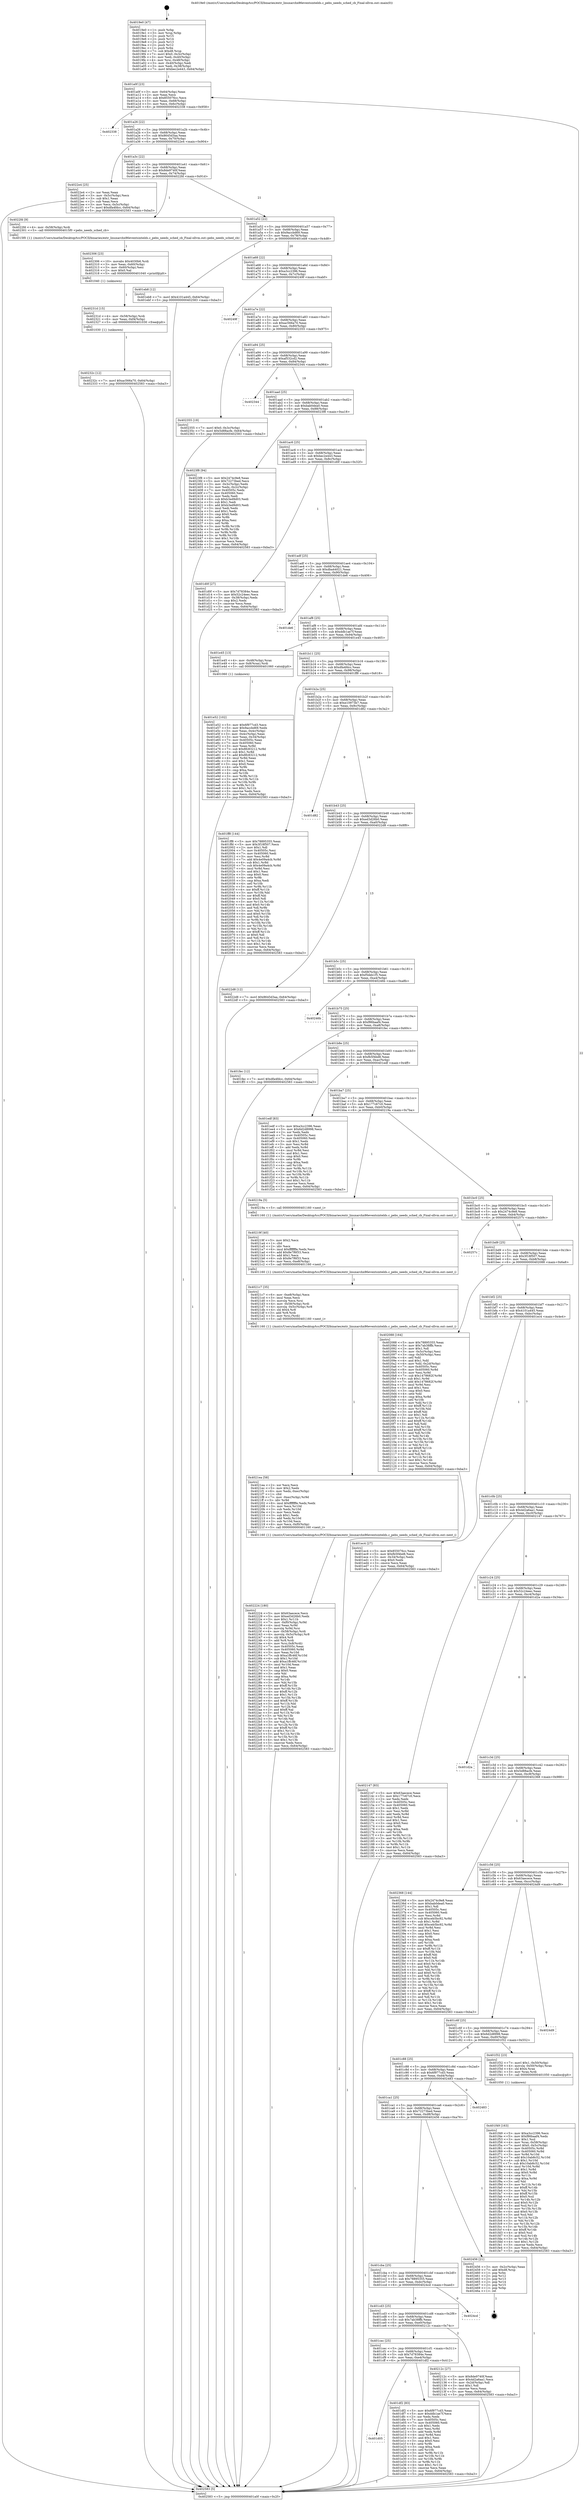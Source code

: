 digraph "0x4019e0" {
  label = "0x4019e0 (/mnt/c/Users/mathe/Desktop/tcc/POCII/binaries/extr_linuxarchx86eventsintelds.c_pebs_needs_sched_cb_Final-ollvm.out::main(0))"
  labelloc = "t"
  node[shape=record]

  Entry [label="",width=0.3,height=0.3,shape=circle,fillcolor=black,style=filled]
  "0x401a0f" [label="{
     0x401a0f [23]\l
     | [instrs]\l
     &nbsp;&nbsp;0x401a0f \<+3\>: mov -0x64(%rbp),%eax\l
     &nbsp;&nbsp;0x401a12 \<+2\>: mov %eax,%ecx\l
     &nbsp;&nbsp;0x401a14 \<+6\>: sub $0x855076cc,%ecx\l
     &nbsp;&nbsp;0x401a1a \<+3\>: mov %eax,-0x68(%rbp)\l
     &nbsp;&nbsp;0x401a1d \<+3\>: mov %ecx,-0x6c(%rbp)\l
     &nbsp;&nbsp;0x401a20 \<+6\>: je 0000000000402338 \<main+0x958\>\l
  }"]
  "0x402338" [label="{
     0x402338\l
  }", style=dashed]
  "0x401a26" [label="{
     0x401a26 [22]\l
     | [instrs]\l
     &nbsp;&nbsp;0x401a26 \<+5\>: jmp 0000000000401a2b \<main+0x4b\>\l
     &nbsp;&nbsp;0x401a2b \<+3\>: mov -0x68(%rbp),%eax\l
     &nbsp;&nbsp;0x401a2e \<+5\>: sub $0x8645d3aa,%eax\l
     &nbsp;&nbsp;0x401a33 \<+3\>: mov %eax,-0x70(%rbp)\l
     &nbsp;&nbsp;0x401a36 \<+6\>: je 00000000004022e4 \<main+0x904\>\l
  }"]
  Exit [label="",width=0.3,height=0.3,shape=circle,fillcolor=black,style=filled,peripheries=2]
  "0x4022e4" [label="{
     0x4022e4 [25]\l
     | [instrs]\l
     &nbsp;&nbsp;0x4022e4 \<+2\>: xor %eax,%eax\l
     &nbsp;&nbsp;0x4022e6 \<+3\>: mov -0x5c(%rbp),%ecx\l
     &nbsp;&nbsp;0x4022e9 \<+3\>: sub $0x1,%eax\l
     &nbsp;&nbsp;0x4022ec \<+2\>: sub %eax,%ecx\l
     &nbsp;&nbsp;0x4022ee \<+3\>: mov %ecx,-0x5c(%rbp)\l
     &nbsp;&nbsp;0x4022f1 \<+7\>: movl $0xdfa4fdcc,-0x64(%rbp)\l
     &nbsp;&nbsp;0x4022f8 \<+5\>: jmp 0000000000402583 \<main+0xba3\>\l
  }"]
  "0x401a3c" [label="{
     0x401a3c [22]\l
     | [instrs]\l
     &nbsp;&nbsp;0x401a3c \<+5\>: jmp 0000000000401a41 \<main+0x61\>\l
     &nbsp;&nbsp;0x401a41 \<+3\>: mov -0x68(%rbp),%eax\l
     &nbsp;&nbsp;0x401a44 \<+5\>: sub $0x8de9740f,%eax\l
     &nbsp;&nbsp;0x401a49 \<+3\>: mov %eax,-0x74(%rbp)\l
     &nbsp;&nbsp;0x401a4c \<+6\>: je 00000000004022fd \<main+0x91d\>\l
  }"]
  "0x40232c" [label="{
     0x40232c [12]\l
     | [instrs]\l
     &nbsp;&nbsp;0x40232c \<+7\>: movl $0xac566a70,-0x64(%rbp)\l
     &nbsp;&nbsp;0x402333 \<+5\>: jmp 0000000000402583 \<main+0xba3\>\l
  }"]
  "0x4022fd" [label="{
     0x4022fd [9]\l
     | [instrs]\l
     &nbsp;&nbsp;0x4022fd \<+4\>: mov -0x58(%rbp),%rdi\l
     &nbsp;&nbsp;0x402301 \<+5\>: call 00000000004015f0 \<pebs_needs_sched_cb\>\l
     | [calls]\l
     &nbsp;&nbsp;0x4015f0 \{1\} (/mnt/c/Users/mathe/Desktop/tcc/POCII/binaries/extr_linuxarchx86eventsintelds.c_pebs_needs_sched_cb_Final-ollvm.out::pebs_needs_sched_cb)\l
  }"]
  "0x401a52" [label="{
     0x401a52 [22]\l
     | [instrs]\l
     &nbsp;&nbsp;0x401a52 \<+5\>: jmp 0000000000401a57 \<main+0x77\>\l
     &nbsp;&nbsp;0x401a57 \<+3\>: mov -0x68(%rbp),%eax\l
     &nbsp;&nbsp;0x401a5a \<+5\>: sub $0x9accbd69,%eax\l
     &nbsp;&nbsp;0x401a5f \<+3\>: mov %eax,-0x78(%rbp)\l
     &nbsp;&nbsp;0x401a62 \<+6\>: je 0000000000401eb8 \<main+0x4d8\>\l
  }"]
  "0x40231d" [label="{
     0x40231d [15]\l
     | [instrs]\l
     &nbsp;&nbsp;0x40231d \<+4\>: mov -0x58(%rbp),%rdi\l
     &nbsp;&nbsp;0x402321 \<+6\>: mov %eax,-0xf4(%rbp)\l
     &nbsp;&nbsp;0x402327 \<+5\>: call 0000000000401030 \<free@plt\>\l
     | [calls]\l
     &nbsp;&nbsp;0x401030 \{1\} (unknown)\l
  }"]
  "0x401eb8" [label="{
     0x401eb8 [12]\l
     | [instrs]\l
     &nbsp;&nbsp;0x401eb8 \<+7\>: movl $0x4101a445,-0x64(%rbp)\l
     &nbsp;&nbsp;0x401ebf \<+5\>: jmp 0000000000402583 \<main+0xba3\>\l
  }"]
  "0x401a68" [label="{
     0x401a68 [22]\l
     | [instrs]\l
     &nbsp;&nbsp;0x401a68 \<+5\>: jmp 0000000000401a6d \<main+0x8d\>\l
     &nbsp;&nbsp;0x401a6d \<+3\>: mov -0x68(%rbp),%eax\l
     &nbsp;&nbsp;0x401a70 \<+5\>: sub $0xa3cc2396,%eax\l
     &nbsp;&nbsp;0x401a75 \<+3\>: mov %eax,-0x7c(%rbp)\l
     &nbsp;&nbsp;0x401a78 \<+6\>: je 000000000040249f \<main+0xabf\>\l
  }"]
  "0x402306" [label="{
     0x402306 [23]\l
     | [instrs]\l
     &nbsp;&nbsp;0x402306 \<+10\>: movabs $0x4030b6,%rdi\l
     &nbsp;&nbsp;0x402310 \<+3\>: mov %eax,-0x60(%rbp)\l
     &nbsp;&nbsp;0x402313 \<+3\>: mov -0x60(%rbp),%esi\l
     &nbsp;&nbsp;0x402316 \<+2\>: mov $0x0,%al\l
     &nbsp;&nbsp;0x402318 \<+5\>: call 0000000000401040 \<printf@plt\>\l
     | [calls]\l
     &nbsp;&nbsp;0x401040 \{1\} (unknown)\l
  }"]
  "0x40249f" [label="{
     0x40249f\l
  }", style=dashed]
  "0x401a7e" [label="{
     0x401a7e [22]\l
     | [instrs]\l
     &nbsp;&nbsp;0x401a7e \<+5\>: jmp 0000000000401a83 \<main+0xa3\>\l
     &nbsp;&nbsp;0x401a83 \<+3\>: mov -0x68(%rbp),%eax\l
     &nbsp;&nbsp;0x401a86 \<+5\>: sub $0xac566a70,%eax\l
     &nbsp;&nbsp;0x401a8b \<+3\>: mov %eax,-0x80(%rbp)\l
     &nbsp;&nbsp;0x401a8e \<+6\>: je 0000000000402355 \<main+0x975\>\l
  }"]
  "0x402224" [label="{
     0x402224 [180]\l
     | [instrs]\l
     &nbsp;&nbsp;0x402224 \<+5\>: mov $0x63aecece,%ecx\l
     &nbsp;&nbsp;0x402229 \<+5\>: mov $0xed3d26b0,%edx\l
     &nbsp;&nbsp;0x40222e \<+3\>: mov $0x1,%r11b\l
     &nbsp;&nbsp;0x402231 \<+7\>: mov -0xf0(%rbp),%r9d\l
     &nbsp;&nbsp;0x402238 \<+4\>: imul %eax,%r9d\l
     &nbsp;&nbsp;0x40223c \<+3\>: movslq %r9d,%rsi\l
     &nbsp;&nbsp;0x40223f \<+4\>: mov -0x58(%rbp),%rdi\l
     &nbsp;&nbsp;0x402243 \<+4\>: movslq -0x5c(%rbp),%r8\l
     &nbsp;&nbsp;0x402247 \<+4\>: shl $0x4,%r8\l
     &nbsp;&nbsp;0x40224b \<+3\>: add %r8,%rdi\l
     &nbsp;&nbsp;0x40224e \<+4\>: mov %rsi,0x8(%rdi)\l
     &nbsp;&nbsp;0x402252 \<+7\>: mov 0x40505c,%eax\l
     &nbsp;&nbsp;0x402259 \<+8\>: mov 0x405060,%r9d\l
     &nbsp;&nbsp;0x402261 \<+3\>: mov %eax,%r10d\l
     &nbsp;&nbsp;0x402264 \<+7\>: sub $0xa1ffc46f,%r10d\l
     &nbsp;&nbsp;0x40226b \<+4\>: sub $0x1,%r10d\l
     &nbsp;&nbsp;0x40226f \<+7\>: add $0xa1ffc46f,%r10d\l
     &nbsp;&nbsp;0x402276 \<+4\>: imul %r10d,%eax\l
     &nbsp;&nbsp;0x40227a \<+3\>: and $0x1,%eax\l
     &nbsp;&nbsp;0x40227d \<+3\>: cmp $0x0,%eax\l
     &nbsp;&nbsp;0x402280 \<+3\>: sete %bl\l
     &nbsp;&nbsp;0x402283 \<+4\>: cmp $0xa,%r9d\l
     &nbsp;&nbsp;0x402287 \<+4\>: setl %r14b\l
     &nbsp;&nbsp;0x40228b \<+3\>: mov %bl,%r15b\l
     &nbsp;&nbsp;0x40228e \<+4\>: xor $0xff,%r15b\l
     &nbsp;&nbsp;0x402292 \<+3\>: mov %r14b,%r12b\l
     &nbsp;&nbsp;0x402295 \<+4\>: xor $0xff,%r12b\l
     &nbsp;&nbsp;0x402299 \<+4\>: xor $0x1,%r11b\l
     &nbsp;&nbsp;0x40229d \<+3\>: mov %r15b,%r13b\l
     &nbsp;&nbsp;0x4022a0 \<+4\>: and $0xff,%r13b\l
     &nbsp;&nbsp;0x4022a4 \<+3\>: and %r11b,%bl\l
     &nbsp;&nbsp;0x4022a7 \<+3\>: mov %r12b,%al\l
     &nbsp;&nbsp;0x4022aa \<+2\>: and $0xff,%al\l
     &nbsp;&nbsp;0x4022ac \<+3\>: and %r11b,%r14b\l
     &nbsp;&nbsp;0x4022af \<+3\>: or %bl,%r13b\l
     &nbsp;&nbsp;0x4022b2 \<+3\>: or %r14b,%al\l
     &nbsp;&nbsp;0x4022b5 \<+3\>: xor %al,%r13b\l
     &nbsp;&nbsp;0x4022b8 \<+3\>: or %r12b,%r15b\l
     &nbsp;&nbsp;0x4022bb \<+4\>: xor $0xff,%r15b\l
     &nbsp;&nbsp;0x4022bf \<+4\>: or $0x1,%r11b\l
     &nbsp;&nbsp;0x4022c3 \<+3\>: and %r11b,%r15b\l
     &nbsp;&nbsp;0x4022c6 \<+3\>: or %r15b,%r13b\l
     &nbsp;&nbsp;0x4022c9 \<+4\>: test $0x1,%r13b\l
     &nbsp;&nbsp;0x4022cd \<+3\>: cmovne %edx,%ecx\l
     &nbsp;&nbsp;0x4022d0 \<+3\>: mov %ecx,-0x64(%rbp)\l
     &nbsp;&nbsp;0x4022d3 \<+5\>: jmp 0000000000402583 \<main+0xba3\>\l
  }"]
  "0x402355" [label="{
     0x402355 [19]\l
     | [instrs]\l
     &nbsp;&nbsp;0x402355 \<+7\>: movl $0x0,-0x3c(%rbp)\l
     &nbsp;&nbsp;0x40235c \<+7\>: movl $0x5d88acfe,-0x64(%rbp)\l
     &nbsp;&nbsp;0x402363 \<+5\>: jmp 0000000000402583 \<main+0xba3\>\l
  }"]
  "0x401a94" [label="{
     0x401a94 [25]\l
     | [instrs]\l
     &nbsp;&nbsp;0x401a94 \<+5\>: jmp 0000000000401a99 \<main+0xb9\>\l
     &nbsp;&nbsp;0x401a99 \<+3\>: mov -0x68(%rbp),%eax\l
     &nbsp;&nbsp;0x401a9c \<+5\>: sub $0xaf532cd2,%eax\l
     &nbsp;&nbsp;0x401aa1 \<+6\>: mov %eax,-0x84(%rbp)\l
     &nbsp;&nbsp;0x401aa7 \<+6\>: je 0000000000402344 \<main+0x964\>\l
  }"]
  "0x4021ea" [label="{
     0x4021ea [58]\l
     | [instrs]\l
     &nbsp;&nbsp;0x4021ea \<+2\>: xor %ecx,%ecx\l
     &nbsp;&nbsp;0x4021ec \<+5\>: mov $0x2,%edx\l
     &nbsp;&nbsp;0x4021f1 \<+6\>: mov %edx,-0xec(%rbp)\l
     &nbsp;&nbsp;0x4021f7 \<+1\>: cltd\l
     &nbsp;&nbsp;0x4021f8 \<+7\>: mov -0xec(%rbp),%r9d\l
     &nbsp;&nbsp;0x4021ff \<+3\>: idiv %r9d\l
     &nbsp;&nbsp;0x402202 \<+6\>: imul $0xfffffffe,%edx,%edx\l
     &nbsp;&nbsp;0x402208 \<+3\>: mov %ecx,%r10d\l
     &nbsp;&nbsp;0x40220b \<+3\>: sub %edx,%r10d\l
     &nbsp;&nbsp;0x40220e \<+2\>: mov %ecx,%edx\l
     &nbsp;&nbsp;0x402210 \<+3\>: sub $0x1,%edx\l
     &nbsp;&nbsp;0x402213 \<+3\>: add %edx,%r10d\l
     &nbsp;&nbsp;0x402216 \<+3\>: sub %r10d,%ecx\l
     &nbsp;&nbsp;0x402219 \<+6\>: mov %ecx,-0xf0(%rbp)\l
     &nbsp;&nbsp;0x40221f \<+5\>: call 0000000000401160 \<next_i\>\l
     | [calls]\l
     &nbsp;&nbsp;0x401160 \{1\} (/mnt/c/Users/mathe/Desktop/tcc/POCII/binaries/extr_linuxarchx86eventsintelds.c_pebs_needs_sched_cb_Final-ollvm.out::next_i)\l
  }"]
  "0x402344" [label="{
     0x402344\l
  }", style=dashed]
  "0x401aad" [label="{
     0x401aad [25]\l
     | [instrs]\l
     &nbsp;&nbsp;0x401aad \<+5\>: jmp 0000000000401ab2 \<main+0xd2\>\l
     &nbsp;&nbsp;0x401ab2 \<+3\>: mov -0x68(%rbp),%eax\l
     &nbsp;&nbsp;0x401ab5 \<+5\>: sub $0xbab0dea0,%eax\l
     &nbsp;&nbsp;0x401aba \<+6\>: mov %eax,-0x88(%rbp)\l
     &nbsp;&nbsp;0x401ac0 \<+6\>: je 00000000004023f8 \<main+0xa18\>\l
  }"]
  "0x4021c7" [label="{
     0x4021c7 [35]\l
     | [instrs]\l
     &nbsp;&nbsp;0x4021c7 \<+6\>: mov -0xe8(%rbp),%ecx\l
     &nbsp;&nbsp;0x4021cd \<+3\>: imul %eax,%ecx\l
     &nbsp;&nbsp;0x4021d0 \<+3\>: movslq %ecx,%rsi\l
     &nbsp;&nbsp;0x4021d3 \<+4\>: mov -0x58(%rbp),%rdi\l
     &nbsp;&nbsp;0x4021d7 \<+4\>: movslq -0x5c(%rbp),%r8\l
     &nbsp;&nbsp;0x4021db \<+4\>: shl $0x4,%r8\l
     &nbsp;&nbsp;0x4021df \<+3\>: add %r8,%rdi\l
     &nbsp;&nbsp;0x4021e2 \<+3\>: mov %rsi,(%rdi)\l
     &nbsp;&nbsp;0x4021e5 \<+5\>: call 0000000000401160 \<next_i\>\l
     | [calls]\l
     &nbsp;&nbsp;0x401160 \{1\} (/mnt/c/Users/mathe/Desktop/tcc/POCII/binaries/extr_linuxarchx86eventsintelds.c_pebs_needs_sched_cb_Final-ollvm.out::next_i)\l
  }"]
  "0x4023f8" [label="{
     0x4023f8 [94]\l
     | [instrs]\l
     &nbsp;&nbsp;0x4023f8 \<+5\>: mov $0x2474c9e8,%eax\l
     &nbsp;&nbsp;0x4023fd \<+5\>: mov $0x72273bed,%ecx\l
     &nbsp;&nbsp;0x402402 \<+3\>: mov -0x3c(%rbp),%edx\l
     &nbsp;&nbsp;0x402405 \<+3\>: mov %edx,-0x2c(%rbp)\l
     &nbsp;&nbsp;0x402408 \<+7\>: mov 0x40505c,%edx\l
     &nbsp;&nbsp;0x40240f \<+7\>: mov 0x405060,%esi\l
     &nbsp;&nbsp;0x402416 \<+2\>: mov %edx,%edi\l
     &nbsp;&nbsp;0x402418 \<+6\>: sub $0xb3ed9d03,%edi\l
     &nbsp;&nbsp;0x40241e \<+3\>: sub $0x1,%edi\l
     &nbsp;&nbsp;0x402421 \<+6\>: add $0xb3ed9d03,%edi\l
     &nbsp;&nbsp;0x402427 \<+3\>: imul %edi,%edx\l
     &nbsp;&nbsp;0x40242a \<+3\>: and $0x1,%edx\l
     &nbsp;&nbsp;0x40242d \<+3\>: cmp $0x0,%edx\l
     &nbsp;&nbsp;0x402430 \<+4\>: sete %r8b\l
     &nbsp;&nbsp;0x402434 \<+3\>: cmp $0xa,%esi\l
     &nbsp;&nbsp;0x402437 \<+4\>: setl %r9b\l
     &nbsp;&nbsp;0x40243b \<+3\>: mov %r8b,%r10b\l
     &nbsp;&nbsp;0x40243e \<+3\>: and %r9b,%r10b\l
     &nbsp;&nbsp;0x402441 \<+3\>: xor %r9b,%r8b\l
     &nbsp;&nbsp;0x402444 \<+3\>: or %r8b,%r10b\l
     &nbsp;&nbsp;0x402447 \<+4\>: test $0x1,%r10b\l
     &nbsp;&nbsp;0x40244b \<+3\>: cmovne %ecx,%eax\l
     &nbsp;&nbsp;0x40244e \<+3\>: mov %eax,-0x64(%rbp)\l
     &nbsp;&nbsp;0x402451 \<+5\>: jmp 0000000000402583 \<main+0xba3\>\l
  }"]
  "0x401ac6" [label="{
     0x401ac6 [25]\l
     | [instrs]\l
     &nbsp;&nbsp;0x401ac6 \<+5\>: jmp 0000000000401acb \<main+0xeb\>\l
     &nbsp;&nbsp;0x401acb \<+3\>: mov -0x68(%rbp),%eax\l
     &nbsp;&nbsp;0x401ace \<+5\>: sub $0xbec2e443,%eax\l
     &nbsp;&nbsp;0x401ad3 \<+6\>: mov %eax,-0x8c(%rbp)\l
     &nbsp;&nbsp;0x401ad9 \<+6\>: je 0000000000401d0f \<main+0x32f\>\l
  }"]
  "0x40219f" [label="{
     0x40219f [40]\l
     | [instrs]\l
     &nbsp;&nbsp;0x40219f \<+5\>: mov $0x2,%ecx\l
     &nbsp;&nbsp;0x4021a4 \<+1\>: cltd\l
     &nbsp;&nbsp;0x4021a5 \<+2\>: idiv %ecx\l
     &nbsp;&nbsp;0x4021a7 \<+6\>: imul $0xfffffffe,%edx,%ecx\l
     &nbsp;&nbsp;0x4021ad \<+6\>: add $0x8e7f6f33,%ecx\l
     &nbsp;&nbsp;0x4021b3 \<+3\>: add $0x1,%ecx\l
     &nbsp;&nbsp;0x4021b6 \<+6\>: sub $0x8e7f6f33,%ecx\l
     &nbsp;&nbsp;0x4021bc \<+6\>: mov %ecx,-0xe8(%rbp)\l
     &nbsp;&nbsp;0x4021c2 \<+5\>: call 0000000000401160 \<next_i\>\l
     | [calls]\l
     &nbsp;&nbsp;0x401160 \{1\} (/mnt/c/Users/mathe/Desktop/tcc/POCII/binaries/extr_linuxarchx86eventsintelds.c_pebs_needs_sched_cb_Final-ollvm.out::next_i)\l
  }"]
  "0x401d0f" [label="{
     0x401d0f [27]\l
     | [instrs]\l
     &nbsp;&nbsp;0x401d0f \<+5\>: mov $0x7d78384e,%eax\l
     &nbsp;&nbsp;0x401d14 \<+5\>: mov $0x52c24eec,%ecx\l
     &nbsp;&nbsp;0x401d19 \<+3\>: mov -0x38(%rbp),%edx\l
     &nbsp;&nbsp;0x401d1c \<+3\>: cmp $0x2,%edx\l
     &nbsp;&nbsp;0x401d1f \<+3\>: cmovne %ecx,%eax\l
     &nbsp;&nbsp;0x401d22 \<+3\>: mov %eax,-0x64(%rbp)\l
     &nbsp;&nbsp;0x401d25 \<+5\>: jmp 0000000000402583 \<main+0xba3\>\l
  }"]
  "0x401adf" [label="{
     0x401adf [25]\l
     | [instrs]\l
     &nbsp;&nbsp;0x401adf \<+5\>: jmp 0000000000401ae4 \<main+0x104\>\l
     &nbsp;&nbsp;0x401ae4 \<+3\>: mov -0x68(%rbp),%eax\l
     &nbsp;&nbsp;0x401ae7 \<+5\>: sub $0xdba44021,%eax\l
     &nbsp;&nbsp;0x401aec \<+6\>: mov %eax,-0x90(%rbp)\l
     &nbsp;&nbsp;0x401af2 \<+6\>: je 0000000000401de6 \<main+0x406\>\l
  }"]
  "0x402583" [label="{
     0x402583 [5]\l
     | [instrs]\l
     &nbsp;&nbsp;0x402583 \<+5\>: jmp 0000000000401a0f \<main+0x2f\>\l
  }"]
  "0x4019e0" [label="{
     0x4019e0 [47]\l
     | [instrs]\l
     &nbsp;&nbsp;0x4019e0 \<+1\>: push %rbp\l
     &nbsp;&nbsp;0x4019e1 \<+3\>: mov %rsp,%rbp\l
     &nbsp;&nbsp;0x4019e4 \<+2\>: push %r15\l
     &nbsp;&nbsp;0x4019e6 \<+2\>: push %r14\l
     &nbsp;&nbsp;0x4019e8 \<+2\>: push %r13\l
     &nbsp;&nbsp;0x4019ea \<+2\>: push %r12\l
     &nbsp;&nbsp;0x4019ec \<+1\>: push %rbx\l
     &nbsp;&nbsp;0x4019ed \<+7\>: sub $0xd8,%rsp\l
     &nbsp;&nbsp;0x4019f4 \<+7\>: movl $0x0,-0x3c(%rbp)\l
     &nbsp;&nbsp;0x4019fb \<+3\>: mov %edi,-0x40(%rbp)\l
     &nbsp;&nbsp;0x4019fe \<+4\>: mov %rsi,-0x48(%rbp)\l
     &nbsp;&nbsp;0x401a02 \<+3\>: mov -0x40(%rbp),%edi\l
     &nbsp;&nbsp;0x401a05 \<+3\>: mov %edi,-0x38(%rbp)\l
     &nbsp;&nbsp;0x401a08 \<+7\>: movl $0xbec2e443,-0x64(%rbp)\l
  }"]
  "0x401f49" [label="{
     0x401f49 [163]\l
     | [instrs]\l
     &nbsp;&nbsp;0x401f49 \<+5\>: mov $0xa3cc2396,%ecx\l
     &nbsp;&nbsp;0x401f4e \<+5\>: mov $0xf86baaf4,%edx\l
     &nbsp;&nbsp;0x401f53 \<+3\>: mov $0x1,%sil\l
     &nbsp;&nbsp;0x401f56 \<+4\>: mov %rax,-0x58(%rbp)\l
     &nbsp;&nbsp;0x401f5a \<+7\>: movl $0x0,-0x5c(%rbp)\l
     &nbsp;&nbsp;0x401f61 \<+8\>: mov 0x40505c,%r8d\l
     &nbsp;&nbsp;0x401f69 \<+8\>: mov 0x405060,%r9d\l
     &nbsp;&nbsp;0x401f71 \<+3\>: mov %r8d,%r10d\l
     &nbsp;&nbsp;0x401f74 \<+7\>: add $0x10ab8c52,%r10d\l
     &nbsp;&nbsp;0x401f7b \<+4\>: sub $0x1,%r10d\l
     &nbsp;&nbsp;0x401f7f \<+7\>: sub $0x10ab8c52,%r10d\l
     &nbsp;&nbsp;0x401f86 \<+4\>: imul %r10d,%r8d\l
     &nbsp;&nbsp;0x401f8a \<+4\>: and $0x1,%r8d\l
     &nbsp;&nbsp;0x401f8e \<+4\>: cmp $0x0,%r8d\l
     &nbsp;&nbsp;0x401f92 \<+4\>: sete %r11b\l
     &nbsp;&nbsp;0x401f96 \<+4\>: cmp $0xa,%r9d\l
     &nbsp;&nbsp;0x401f9a \<+3\>: setl %bl\l
     &nbsp;&nbsp;0x401f9d \<+3\>: mov %r11b,%r14b\l
     &nbsp;&nbsp;0x401fa0 \<+4\>: xor $0xff,%r14b\l
     &nbsp;&nbsp;0x401fa4 \<+3\>: mov %bl,%r15b\l
     &nbsp;&nbsp;0x401fa7 \<+4\>: xor $0xff,%r15b\l
     &nbsp;&nbsp;0x401fab \<+4\>: xor $0x0,%sil\l
     &nbsp;&nbsp;0x401faf \<+3\>: mov %r14b,%r12b\l
     &nbsp;&nbsp;0x401fb2 \<+4\>: and $0x0,%r12b\l
     &nbsp;&nbsp;0x401fb6 \<+3\>: and %sil,%r11b\l
     &nbsp;&nbsp;0x401fb9 \<+3\>: mov %r15b,%r13b\l
     &nbsp;&nbsp;0x401fbc \<+4\>: and $0x0,%r13b\l
     &nbsp;&nbsp;0x401fc0 \<+3\>: and %sil,%bl\l
     &nbsp;&nbsp;0x401fc3 \<+3\>: or %r11b,%r12b\l
     &nbsp;&nbsp;0x401fc6 \<+3\>: or %bl,%r13b\l
     &nbsp;&nbsp;0x401fc9 \<+3\>: xor %r13b,%r12b\l
     &nbsp;&nbsp;0x401fcc \<+3\>: or %r15b,%r14b\l
     &nbsp;&nbsp;0x401fcf \<+4\>: xor $0xff,%r14b\l
     &nbsp;&nbsp;0x401fd3 \<+4\>: or $0x0,%sil\l
     &nbsp;&nbsp;0x401fd7 \<+3\>: and %sil,%r14b\l
     &nbsp;&nbsp;0x401fda \<+3\>: or %r14b,%r12b\l
     &nbsp;&nbsp;0x401fdd \<+4\>: test $0x1,%r12b\l
     &nbsp;&nbsp;0x401fe1 \<+3\>: cmovne %edx,%ecx\l
     &nbsp;&nbsp;0x401fe4 \<+3\>: mov %ecx,-0x64(%rbp)\l
     &nbsp;&nbsp;0x401fe7 \<+5\>: jmp 0000000000402583 \<main+0xba3\>\l
  }"]
  "0x401de6" [label="{
     0x401de6\l
  }", style=dashed]
  "0x401af8" [label="{
     0x401af8 [25]\l
     | [instrs]\l
     &nbsp;&nbsp;0x401af8 \<+5\>: jmp 0000000000401afd \<main+0x11d\>\l
     &nbsp;&nbsp;0x401afd \<+3\>: mov -0x68(%rbp),%eax\l
     &nbsp;&nbsp;0x401b00 \<+5\>: sub $0xddb1ae7f,%eax\l
     &nbsp;&nbsp;0x401b05 \<+6\>: mov %eax,-0x94(%rbp)\l
     &nbsp;&nbsp;0x401b0b \<+6\>: je 0000000000401e45 \<main+0x465\>\l
  }"]
  "0x401e52" [label="{
     0x401e52 [102]\l
     | [instrs]\l
     &nbsp;&nbsp;0x401e52 \<+5\>: mov $0x6f977cd3,%ecx\l
     &nbsp;&nbsp;0x401e57 \<+5\>: mov $0x9accbd69,%edx\l
     &nbsp;&nbsp;0x401e5c \<+3\>: mov %eax,-0x4c(%rbp)\l
     &nbsp;&nbsp;0x401e5f \<+3\>: mov -0x4c(%rbp),%eax\l
     &nbsp;&nbsp;0x401e62 \<+3\>: mov %eax,-0x34(%rbp)\l
     &nbsp;&nbsp;0x401e65 \<+7\>: mov 0x40505c,%eax\l
     &nbsp;&nbsp;0x401e6c \<+7\>: mov 0x405060,%esi\l
     &nbsp;&nbsp;0x401e73 \<+3\>: mov %eax,%r8d\l
     &nbsp;&nbsp;0x401e76 \<+7\>: sub $0x8fc83212,%r8d\l
     &nbsp;&nbsp;0x401e7d \<+4\>: sub $0x1,%r8d\l
     &nbsp;&nbsp;0x401e81 \<+7\>: add $0x8fc83212,%r8d\l
     &nbsp;&nbsp;0x401e88 \<+4\>: imul %r8d,%eax\l
     &nbsp;&nbsp;0x401e8c \<+3\>: and $0x1,%eax\l
     &nbsp;&nbsp;0x401e8f \<+3\>: cmp $0x0,%eax\l
     &nbsp;&nbsp;0x401e92 \<+4\>: sete %r9b\l
     &nbsp;&nbsp;0x401e96 \<+3\>: cmp $0xa,%esi\l
     &nbsp;&nbsp;0x401e99 \<+4\>: setl %r10b\l
     &nbsp;&nbsp;0x401e9d \<+3\>: mov %r9b,%r11b\l
     &nbsp;&nbsp;0x401ea0 \<+3\>: and %r10b,%r11b\l
     &nbsp;&nbsp;0x401ea3 \<+3\>: xor %r10b,%r9b\l
     &nbsp;&nbsp;0x401ea6 \<+3\>: or %r9b,%r11b\l
     &nbsp;&nbsp;0x401ea9 \<+4\>: test $0x1,%r11b\l
     &nbsp;&nbsp;0x401ead \<+3\>: cmovne %edx,%ecx\l
     &nbsp;&nbsp;0x401eb0 \<+3\>: mov %ecx,-0x64(%rbp)\l
     &nbsp;&nbsp;0x401eb3 \<+5\>: jmp 0000000000402583 \<main+0xba3\>\l
  }"]
  "0x401e45" [label="{
     0x401e45 [13]\l
     | [instrs]\l
     &nbsp;&nbsp;0x401e45 \<+4\>: mov -0x48(%rbp),%rax\l
     &nbsp;&nbsp;0x401e49 \<+4\>: mov 0x8(%rax),%rdi\l
     &nbsp;&nbsp;0x401e4d \<+5\>: call 0000000000401060 \<atoi@plt\>\l
     | [calls]\l
     &nbsp;&nbsp;0x401060 \{1\} (unknown)\l
  }"]
  "0x401b11" [label="{
     0x401b11 [25]\l
     | [instrs]\l
     &nbsp;&nbsp;0x401b11 \<+5\>: jmp 0000000000401b16 \<main+0x136\>\l
     &nbsp;&nbsp;0x401b16 \<+3\>: mov -0x68(%rbp),%eax\l
     &nbsp;&nbsp;0x401b19 \<+5\>: sub $0xdfa4fdcc,%eax\l
     &nbsp;&nbsp;0x401b1e \<+6\>: mov %eax,-0x98(%rbp)\l
     &nbsp;&nbsp;0x401b24 \<+6\>: je 0000000000401ff8 \<main+0x618\>\l
  }"]
  "0x401d05" [label="{
     0x401d05\l
  }", style=dashed]
  "0x401ff8" [label="{
     0x401ff8 [144]\l
     | [instrs]\l
     &nbsp;&nbsp;0x401ff8 \<+5\>: mov $0x78895355,%eax\l
     &nbsp;&nbsp;0x401ffd \<+5\>: mov $0x3f18f507,%ecx\l
     &nbsp;&nbsp;0x402002 \<+2\>: mov $0x1,%dl\l
     &nbsp;&nbsp;0x402004 \<+7\>: mov 0x40505c,%esi\l
     &nbsp;&nbsp;0x40200b \<+7\>: mov 0x405060,%edi\l
     &nbsp;&nbsp;0x402012 \<+3\>: mov %esi,%r8d\l
     &nbsp;&nbsp;0x402015 \<+7\>: add $0x4e09a4cb,%r8d\l
     &nbsp;&nbsp;0x40201c \<+4\>: sub $0x1,%r8d\l
     &nbsp;&nbsp;0x402020 \<+7\>: sub $0x4e09a4cb,%r8d\l
     &nbsp;&nbsp;0x402027 \<+4\>: imul %r8d,%esi\l
     &nbsp;&nbsp;0x40202b \<+3\>: and $0x1,%esi\l
     &nbsp;&nbsp;0x40202e \<+3\>: cmp $0x0,%esi\l
     &nbsp;&nbsp;0x402031 \<+4\>: sete %r9b\l
     &nbsp;&nbsp;0x402035 \<+3\>: cmp $0xa,%edi\l
     &nbsp;&nbsp;0x402038 \<+4\>: setl %r10b\l
     &nbsp;&nbsp;0x40203c \<+3\>: mov %r9b,%r11b\l
     &nbsp;&nbsp;0x40203f \<+4\>: xor $0xff,%r11b\l
     &nbsp;&nbsp;0x402043 \<+3\>: mov %r10b,%bl\l
     &nbsp;&nbsp;0x402046 \<+3\>: xor $0xff,%bl\l
     &nbsp;&nbsp;0x402049 \<+3\>: xor $0x0,%dl\l
     &nbsp;&nbsp;0x40204c \<+3\>: mov %r11b,%r14b\l
     &nbsp;&nbsp;0x40204f \<+4\>: and $0x0,%r14b\l
     &nbsp;&nbsp;0x402053 \<+3\>: and %dl,%r9b\l
     &nbsp;&nbsp;0x402056 \<+3\>: mov %bl,%r15b\l
     &nbsp;&nbsp;0x402059 \<+4\>: and $0x0,%r15b\l
     &nbsp;&nbsp;0x40205d \<+3\>: and %dl,%r10b\l
     &nbsp;&nbsp;0x402060 \<+3\>: or %r9b,%r14b\l
     &nbsp;&nbsp;0x402063 \<+3\>: or %r10b,%r15b\l
     &nbsp;&nbsp;0x402066 \<+3\>: xor %r15b,%r14b\l
     &nbsp;&nbsp;0x402069 \<+3\>: or %bl,%r11b\l
     &nbsp;&nbsp;0x40206c \<+4\>: xor $0xff,%r11b\l
     &nbsp;&nbsp;0x402070 \<+3\>: or $0x0,%dl\l
     &nbsp;&nbsp;0x402073 \<+3\>: and %dl,%r11b\l
     &nbsp;&nbsp;0x402076 \<+3\>: or %r11b,%r14b\l
     &nbsp;&nbsp;0x402079 \<+4\>: test $0x1,%r14b\l
     &nbsp;&nbsp;0x40207d \<+3\>: cmovne %ecx,%eax\l
     &nbsp;&nbsp;0x402080 \<+3\>: mov %eax,-0x64(%rbp)\l
     &nbsp;&nbsp;0x402083 \<+5\>: jmp 0000000000402583 \<main+0xba3\>\l
  }"]
  "0x401b2a" [label="{
     0x401b2a [25]\l
     | [instrs]\l
     &nbsp;&nbsp;0x401b2a \<+5\>: jmp 0000000000401b2f \<main+0x14f\>\l
     &nbsp;&nbsp;0x401b2f \<+3\>: mov -0x68(%rbp),%eax\l
     &nbsp;&nbsp;0x401b32 \<+5\>: sub $0xe10973b7,%eax\l
     &nbsp;&nbsp;0x401b37 \<+6\>: mov %eax,-0x9c(%rbp)\l
     &nbsp;&nbsp;0x401b3d \<+6\>: je 0000000000401d82 \<main+0x3a2\>\l
  }"]
  "0x401df2" [label="{
     0x401df2 [83]\l
     | [instrs]\l
     &nbsp;&nbsp;0x401df2 \<+5\>: mov $0x6f977cd3,%eax\l
     &nbsp;&nbsp;0x401df7 \<+5\>: mov $0xddb1ae7f,%ecx\l
     &nbsp;&nbsp;0x401dfc \<+2\>: xor %edx,%edx\l
     &nbsp;&nbsp;0x401dfe \<+7\>: mov 0x40505c,%esi\l
     &nbsp;&nbsp;0x401e05 \<+7\>: mov 0x405060,%edi\l
     &nbsp;&nbsp;0x401e0c \<+3\>: sub $0x1,%edx\l
     &nbsp;&nbsp;0x401e0f \<+3\>: mov %esi,%r8d\l
     &nbsp;&nbsp;0x401e12 \<+3\>: add %edx,%r8d\l
     &nbsp;&nbsp;0x401e15 \<+4\>: imul %r8d,%esi\l
     &nbsp;&nbsp;0x401e19 \<+3\>: and $0x1,%esi\l
     &nbsp;&nbsp;0x401e1c \<+3\>: cmp $0x0,%esi\l
     &nbsp;&nbsp;0x401e1f \<+4\>: sete %r9b\l
     &nbsp;&nbsp;0x401e23 \<+3\>: cmp $0xa,%edi\l
     &nbsp;&nbsp;0x401e26 \<+4\>: setl %r10b\l
     &nbsp;&nbsp;0x401e2a \<+3\>: mov %r9b,%r11b\l
     &nbsp;&nbsp;0x401e2d \<+3\>: and %r10b,%r11b\l
     &nbsp;&nbsp;0x401e30 \<+3\>: xor %r10b,%r9b\l
     &nbsp;&nbsp;0x401e33 \<+3\>: or %r9b,%r11b\l
     &nbsp;&nbsp;0x401e36 \<+4\>: test $0x1,%r11b\l
     &nbsp;&nbsp;0x401e3a \<+3\>: cmovne %ecx,%eax\l
     &nbsp;&nbsp;0x401e3d \<+3\>: mov %eax,-0x64(%rbp)\l
     &nbsp;&nbsp;0x401e40 \<+5\>: jmp 0000000000402583 \<main+0xba3\>\l
  }"]
  "0x401d82" [label="{
     0x401d82\l
  }", style=dashed]
  "0x401b43" [label="{
     0x401b43 [25]\l
     | [instrs]\l
     &nbsp;&nbsp;0x401b43 \<+5\>: jmp 0000000000401b48 \<main+0x168\>\l
     &nbsp;&nbsp;0x401b48 \<+3\>: mov -0x68(%rbp),%eax\l
     &nbsp;&nbsp;0x401b4b \<+5\>: sub $0xed3d26b0,%eax\l
     &nbsp;&nbsp;0x401b50 \<+6\>: mov %eax,-0xa0(%rbp)\l
     &nbsp;&nbsp;0x401b56 \<+6\>: je 00000000004022d8 \<main+0x8f8\>\l
  }"]
  "0x401cec" [label="{
     0x401cec [25]\l
     | [instrs]\l
     &nbsp;&nbsp;0x401cec \<+5\>: jmp 0000000000401cf1 \<main+0x311\>\l
     &nbsp;&nbsp;0x401cf1 \<+3\>: mov -0x68(%rbp),%eax\l
     &nbsp;&nbsp;0x401cf4 \<+5\>: sub $0x7d78384e,%eax\l
     &nbsp;&nbsp;0x401cf9 \<+6\>: mov %eax,-0xe4(%rbp)\l
     &nbsp;&nbsp;0x401cff \<+6\>: je 0000000000401df2 \<main+0x412\>\l
  }"]
  "0x4022d8" [label="{
     0x4022d8 [12]\l
     | [instrs]\l
     &nbsp;&nbsp;0x4022d8 \<+7\>: movl $0x8645d3aa,-0x64(%rbp)\l
     &nbsp;&nbsp;0x4022df \<+5\>: jmp 0000000000402583 \<main+0xba3\>\l
  }"]
  "0x401b5c" [label="{
     0x401b5c [25]\l
     | [instrs]\l
     &nbsp;&nbsp;0x401b5c \<+5\>: jmp 0000000000401b61 \<main+0x181\>\l
     &nbsp;&nbsp;0x401b61 \<+3\>: mov -0x68(%rbp),%eax\l
     &nbsp;&nbsp;0x401b64 \<+5\>: sub $0xf5deb1f5,%eax\l
     &nbsp;&nbsp;0x401b69 \<+6\>: mov %eax,-0xa4(%rbp)\l
     &nbsp;&nbsp;0x401b6f \<+6\>: je 000000000040246b \<main+0xa8b\>\l
  }"]
  "0x40212c" [label="{
     0x40212c [27]\l
     | [instrs]\l
     &nbsp;&nbsp;0x40212c \<+5\>: mov $0x8de9740f,%eax\l
     &nbsp;&nbsp;0x402131 \<+5\>: mov $0x4d2a6aa1,%ecx\l
     &nbsp;&nbsp;0x402136 \<+3\>: mov -0x2d(%rbp),%dl\l
     &nbsp;&nbsp;0x402139 \<+3\>: test $0x1,%dl\l
     &nbsp;&nbsp;0x40213c \<+3\>: cmovne %ecx,%eax\l
     &nbsp;&nbsp;0x40213f \<+3\>: mov %eax,-0x64(%rbp)\l
     &nbsp;&nbsp;0x402142 \<+5\>: jmp 0000000000402583 \<main+0xba3\>\l
  }"]
  "0x40246b" [label="{
     0x40246b\l
  }", style=dashed]
  "0x401b75" [label="{
     0x401b75 [25]\l
     | [instrs]\l
     &nbsp;&nbsp;0x401b75 \<+5\>: jmp 0000000000401b7a \<main+0x19a\>\l
     &nbsp;&nbsp;0x401b7a \<+3\>: mov -0x68(%rbp),%eax\l
     &nbsp;&nbsp;0x401b7d \<+5\>: sub $0xf86baaf4,%eax\l
     &nbsp;&nbsp;0x401b82 \<+6\>: mov %eax,-0xa8(%rbp)\l
     &nbsp;&nbsp;0x401b88 \<+6\>: je 0000000000401fec \<main+0x60c\>\l
  }"]
  "0x401cd3" [label="{
     0x401cd3 [25]\l
     | [instrs]\l
     &nbsp;&nbsp;0x401cd3 \<+5\>: jmp 0000000000401cd8 \<main+0x2f8\>\l
     &nbsp;&nbsp;0x401cd8 \<+3\>: mov -0x68(%rbp),%eax\l
     &nbsp;&nbsp;0x401cdb \<+5\>: sub $0x7ab38ffb,%eax\l
     &nbsp;&nbsp;0x401ce0 \<+6\>: mov %eax,-0xe0(%rbp)\l
     &nbsp;&nbsp;0x401ce6 \<+6\>: je 000000000040212c \<main+0x74c\>\l
  }"]
  "0x401fec" [label="{
     0x401fec [12]\l
     | [instrs]\l
     &nbsp;&nbsp;0x401fec \<+7\>: movl $0xdfa4fdcc,-0x64(%rbp)\l
     &nbsp;&nbsp;0x401ff3 \<+5\>: jmp 0000000000402583 \<main+0xba3\>\l
  }"]
  "0x401b8e" [label="{
     0x401b8e [25]\l
     | [instrs]\l
     &nbsp;&nbsp;0x401b8e \<+5\>: jmp 0000000000401b93 \<main+0x1b3\>\l
     &nbsp;&nbsp;0x401b93 \<+3\>: mov -0x68(%rbp),%eax\l
     &nbsp;&nbsp;0x401b96 \<+5\>: sub $0xfb5f4bd8,%eax\l
     &nbsp;&nbsp;0x401b9b \<+6\>: mov %eax,-0xac(%rbp)\l
     &nbsp;&nbsp;0x401ba1 \<+6\>: je 0000000000401edf \<main+0x4ff\>\l
  }"]
  "0x4024cd" [label="{
     0x4024cd\l
  }", style=dashed]
  "0x401edf" [label="{
     0x401edf [83]\l
     | [instrs]\l
     &nbsp;&nbsp;0x401edf \<+5\>: mov $0xa3cc2396,%eax\l
     &nbsp;&nbsp;0x401ee4 \<+5\>: mov $0x6d2d8998,%ecx\l
     &nbsp;&nbsp;0x401ee9 \<+2\>: xor %edx,%edx\l
     &nbsp;&nbsp;0x401eeb \<+7\>: mov 0x40505c,%esi\l
     &nbsp;&nbsp;0x401ef2 \<+7\>: mov 0x405060,%edi\l
     &nbsp;&nbsp;0x401ef9 \<+3\>: sub $0x1,%edx\l
     &nbsp;&nbsp;0x401efc \<+3\>: mov %esi,%r8d\l
     &nbsp;&nbsp;0x401eff \<+3\>: add %edx,%r8d\l
     &nbsp;&nbsp;0x401f02 \<+4\>: imul %r8d,%esi\l
     &nbsp;&nbsp;0x401f06 \<+3\>: and $0x1,%esi\l
     &nbsp;&nbsp;0x401f09 \<+3\>: cmp $0x0,%esi\l
     &nbsp;&nbsp;0x401f0c \<+4\>: sete %r9b\l
     &nbsp;&nbsp;0x401f10 \<+3\>: cmp $0xa,%edi\l
     &nbsp;&nbsp;0x401f13 \<+4\>: setl %r10b\l
     &nbsp;&nbsp;0x401f17 \<+3\>: mov %r9b,%r11b\l
     &nbsp;&nbsp;0x401f1a \<+3\>: and %r10b,%r11b\l
     &nbsp;&nbsp;0x401f1d \<+3\>: xor %r10b,%r9b\l
     &nbsp;&nbsp;0x401f20 \<+3\>: or %r9b,%r11b\l
     &nbsp;&nbsp;0x401f23 \<+4\>: test $0x1,%r11b\l
     &nbsp;&nbsp;0x401f27 \<+3\>: cmovne %ecx,%eax\l
     &nbsp;&nbsp;0x401f2a \<+3\>: mov %eax,-0x64(%rbp)\l
     &nbsp;&nbsp;0x401f2d \<+5\>: jmp 0000000000402583 \<main+0xba3\>\l
  }"]
  "0x401ba7" [label="{
     0x401ba7 [25]\l
     | [instrs]\l
     &nbsp;&nbsp;0x401ba7 \<+5\>: jmp 0000000000401bac \<main+0x1cc\>\l
     &nbsp;&nbsp;0x401bac \<+3\>: mov -0x68(%rbp),%eax\l
     &nbsp;&nbsp;0x401baf \<+5\>: sub $0x177c67c0,%eax\l
     &nbsp;&nbsp;0x401bb4 \<+6\>: mov %eax,-0xb0(%rbp)\l
     &nbsp;&nbsp;0x401bba \<+6\>: je 000000000040219a \<main+0x7ba\>\l
  }"]
  "0x401cba" [label="{
     0x401cba [25]\l
     | [instrs]\l
     &nbsp;&nbsp;0x401cba \<+5\>: jmp 0000000000401cbf \<main+0x2df\>\l
     &nbsp;&nbsp;0x401cbf \<+3\>: mov -0x68(%rbp),%eax\l
     &nbsp;&nbsp;0x401cc2 \<+5\>: sub $0x78895355,%eax\l
     &nbsp;&nbsp;0x401cc7 \<+6\>: mov %eax,-0xdc(%rbp)\l
     &nbsp;&nbsp;0x401ccd \<+6\>: je 00000000004024cd \<main+0xaed\>\l
  }"]
  "0x40219a" [label="{
     0x40219a [5]\l
     | [instrs]\l
     &nbsp;&nbsp;0x40219a \<+5\>: call 0000000000401160 \<next_i\>\l
     | [calls]\l
     &nbsp;&nbsp;0x401160 \{1\} (/mnt/c/Users/mathe/Desktop/tcc/POCII/binaries/extr_linuxarchx86eventsintelds.c_pebs_needs_sched_cb_Final-ollvm.out::next_i)\l
  }"]
  "0x401bc0" [label="{
     0x401bc0 [25]\l
     | [instrs]\l
     &nbsp;&nbsp;0x401bc0 \<+5\>: jmp 0000000000401bc5 \<main+0x1e5\>\l
     &nbsp;&nbsp;0x401bc5 \<+3\>: mov -0x68(%rbp),%eax\l
     &nbsp;&nbsp;0x401bc8 \<+5\>: sub $0x2474c9e8,%eax\l
     &nbsp;&nbsp;0x401bcd \<+6\>: mov %eax,-0xb4(%rbp)\l
     &nbsp;&nbsp;0x401bd3 \<+6\>: je 000000000040257c \<main+0xb9c\>\l
  }"]
  "0x402456" [label="{
     0x402456 [21]\l
     | [instrs]\l
     &nbsp;&nbsp;0x402456 \<+3\>: mov -0x2c(%rbp),%eax\l
     &nbsp;&nbsp;0x402459 \<+7\>: add $0xd8,%rsp\l
     &nbsp;&nbsp;0x402460 \<+1\>: pop %rbx\l
     &nbsp;&nbsp;0x402461 \<+2\>: pop %r12\l
     &nbsp;&nbsp;0x402463 \<+2\>: pop %r13\l
     &nbsp;&nbsp;0x402465 \<+2\>: pop %r14\l
     &nbsp;&nbsp;0x402467 \<+2\>: pop %r15\l
     &nbsp;&nbsp;0x402469 \<+1\>: pop %rbp\l
     &nbsp;&nbsp;0x40246a \<+1\>: ret\l
  }"]
  "0x40257c" [label="{
     0x40257c\l
  }", style=dashed]
  "0x401bd9" [label="{
     0x401bd9 [25]\l
     | [instrs]\l
     &nbsp;&nbsp;0x401bd9 \<+5\>: jmp 0000000000401bde \<main+0x1fe\>\l
     &nbsp;&nbsp;0x401bde \<+3\>: mov -0x68(%rbp),%eax\l
     &nbsp;&nbsp;0x401be1 \<+5\>: sub $0x3f18f507,%eax\l
     &nbsp;&nbsp;0x401be6 \<+6\>: mov %eax,-0xb8(%rbp)\l
     &nbsp;&nbsp;0x401bec \<+6\>: je 0000000000402088 \<main+0x6a8\>\l
  }"]
  "0x401ca1" [label="{
     0x401ca1 [25]\l
     | [instrs]\l
     &nbsp;&nbsp;0x401ca1 \<+5\>: jmp 0000000000401ca6 \<main+0x2c6\>\l
     &nbsp;&nbsp;0x401ca6 \<+3\>: mov -0x68(%rbp),%eax\l
     &nbsp;&nbsp;0x401ca9 \<+5\>: sub $0x72273bed,%eax\l
     &nbsp;&nbsp;0x401cae \<+6\>: mov %eax,-0xd8(%rbp)\l
     &nbsp;&nbsp;0x401cb4 \<+6\>: je 0000000000402456 \<main+0xa76\>\l
  }"]
  "0x402088" [label="{
     0x402088 [164]\l
     | [instrs]\l
     &nbsp;&nbsp;0x402088 \<+5\>: mov $0x78895355,%eax\l
     &nbsp;&nbsp;0x40208d \<+5\>: mov $0x7ab38ffb,%ecx\l
     &nbsp;&nbsp;0x402092 \<+2\>: mov $0x1,%dl\l
     &nbsp;&nbsp;0x402094 \<+3\>: mov -0x5c(%rbp),%esi\l
     &nbsp;&nbsp;0x402097 \<+3\>: cmp -0x50(%rbp),%esi\l
     &nbsp;&nbsp;0x40209a \<+4\>: setl %dil\l
     &nbsp;&nbsp;0x40209e \<+4\>: and $0x1,%dil\l
     &nbsp;&nbsp;0x4020a2 \<+4\>: mov %dil,-0x2d(%rbp)\l
     &nbsp;&nbsp;0x4020a6 \<+7\>: mov 0x40505c,%esi\l
     &nbsp;&nbsp;0x4020ad \<+8\>: mov 0x405060,%r8d\l
     &nbsp;&nbsp;0x4020b5 \<+3\>: mov %esi,%r9d\l
     &nbsp;&nbsp;0x4020b8 \<+7\>: sub $0x1478682f,%r9d\l
     &nbsp;&nbsp;0x4020bf \<+4\>: sub $0x1,%r9d\l
     &nbsp;&nbsp;0x4020c3 \<+7\>: add $0x1478682f,%r9d\l
     &nbsp;&nbsp;0x4020ca \<+4\>: imul %r9d,%esi\l
     &nbsp;&nbsp;0x4020ce \<+3\>: and $0x1,%esi\l
     &nbsp;&nbsp;0x4020d1 \<+3\>: cmp $0x0,%esi\l
     &nbsp;&nbsp;0x4020d4 \<+4\>: sete %dil\l
     &nbsp;&nbsp;0x4020d8 \<+4\>: cmp $0xa,%r8d\l
     &nbsp;&nbsp;0x4020dc \<+4\>: setl %r10b\l
     &nbsp;&nbsp;0x4020e0 \<+3\>: mov %dil,%r11b\l
     &nbsp;&nbsp;0x4020e3 \<+4\>: xor $0xff,%r11b\l
     &nbsp;&nbsp;0x4020e7 \<+3\>: mov %r10b,%bl\l
     &nbsp;&nbsp;0x4020ea \<+3\>: xor $0xff,%bl\l
     &nbsp;&nbsp;0x4020ed \<+3\>: xor $0x1,%dl\l
     &nbsp;&nbsp;0x4020f0 \<+3\>: mov %r11b,%r14b\l
     &nbsp;&nbsp;0x4020f3 \<+4\>: and $0xff,%r14b\l
     &nbsp;&nbsp;0x4020f7 \<+3\>: and %dl,%dil\l
     &nbsp;&nbsp;0x4020fa \<+3\>: mov %bl,%r15b\l
     &nbsp;&nbsp;0x4020fd \<+4\>: and $0xff,%r15b\l
     &nbsp;&nbsp;0x402101 \<+3\>: and %dl,%r10b\l
     &nbsp;&nbsp;0x402104 \<+3\>: or %dil,%r14b\l
     &nbsp;&nbsp;0x402107 \<+3\>: or %r10b,%r15b\l
     &nbsp;&nbsp;0x40210a \<+3\>: xor %r15b,%r14b\l
     &nbsp;&nbsp;0x40210d \<+3\>: or %bl,%r11b\l
     &nbsp;&nbsp;0x402110 \<+4\>: xor $0xff,%r11b\l
     &nbsp;&nbsp;0x402114 \<+3\>: or $0x1,%dl\l
     &nbsp;&nbsp;0x402117 \<+3\>: and %dl,%r11b\l
     &nbsp;&nbsp;0x40211a \<+3\>: or %r11b,%r14b\l
     &nbsp;&nbsp;0x40211d \<+4\>: test $0x1,%r14b\l
     &nbsp;&nbsp;0x402121 \<+3\>: cmovne %ecx,%eax\l
     &nbsp;&nbsp;0x402124 \<+3\>: mov %eax,-0x64(%rbp)\l
     &nbsp;&nbsp;0x402127 \<+5\>: jmp 0000000000402583 \<main+0xba3\>\l
  }"]
  "0x401bf2" [label="{
     0x401bf2 [25]\l
     | [instrs]\l
     &nbsp;&nbsp;0x401bf2 \<+5\>: jmp 0000000000401bf7 \<main+0x217\>\l
     &nbsp;&nbsp;0x401bf7 \<+3\>: mov -0x68(%rbp),%eax\l
     &nbsp;&nbsp;0x401bfa \<+5\>: sub $0x4101a445,%eax\l
     &nbsp;&nbsp;0x401bff \<+6\>: mov %eax,-0xbc(%rbp)\l
     &nbsp;&nbsp;0x401c05 \<+6\>: je 0000000000401ec4 \<main+0x4e4\>\l
  }"]
  "0x402483" [label="{
     0x402483\l
  }", style=dashed]
  "0x401ec4" [label="{
     0x401ec4 [27]\l
     | [instrs]\l
     &nbsp;&nbsp;0x401ec4 \<+5\>: mov $0x855076cc,%eax\l
     &nbsp;&nbsp;0x401ec9 \<+5\>: mov $0xfb5f4bd8,%ecx\l
     &nbsp;&nbsp;0x401ece \<+3\>: mov -0x34(%rbp),%edx\l
     &nbsp;&nbsp;0x401ed1 \<+3\>: cmp $0x0,%edx\l
     &nbsp;&nbsp;0x401ed4 \<+3\>: cmove %ecx,%eax\l
     &nbsp;&nbsp;0x401ed7 \<+3\>: mov %eax,-0x64(%rbp)\l
     &nbsp;&nbsp;0x401eda \<+5\>: jmp 0000000000402583 \<main+0xba3\>\l
  }"]
  "0x401c0b" [label="{
     0x401c0b [25]\l
     | [instrs]\l
     &nbsp;&nbsp;0x401c0b \<+5\>: jmp 0000000000401c10 \<main+0x230\>\l
     &nbsp;&nbsp;0x401c10 \<+3\>: mov -0x68(%rbp),%eax\l
     &nbsp;&nbsp;0x401c13 \<+5\>: sub $0x4d2a6aa1,%eax\l
     &nbsp;&nbsp;0x401c18 \<+6\>: mov %eax,-0xc0(%rbp)\l
     &nbsp;&nbsp;0x401c1e \<+6\>: je 0000000000402147 \<main+0x767\>\l
  }"]
  "0x401c88" [label="{
     0x401c88 [25]\l
     | [instrs]\l
     &nbsp;&nbsp;0x401c88 \<+5\>: jmp 0000000000401c8d \<main+0x2ad\>\l
     &nbsp;&nbsp;0x401c8d \<+3\>: mov -0x68(%rbp),%eax\l
     &nbsp;&nbsp;0x401c90 \<+5\>: sub $0x6f977cd3,%eax\l
     &nbsp;&nbsp;0x401c95 \<+6\>: mov %eax,-0xd4(%rbp)\l
     &nbsp;&nbsp;0x401c9b \<+6\>: je 0000000000402483 \<main+0xaa3\>\l
  }"]
  "0x402147" [label="{
     0x402147 [83]\l
     | [instrs]\l
     &nbsp;&nbsp;0x402147 \<+5\>: mov $0x63aecece,%eax\l
     &nbsp;&nbsp;0x40214c \<+5\>: mov $0x177c67c0,%ecx\l
     &nbsp;&nbsp;0x402151 \<+2\>: xor %edx,%edx\l
     &nbsp;&nbsp;0x402153 \<+7\>: mov 0x40505c,%esi\l
     &nbsp;&nbsp;0x40215a \<+7\>: mov 0x405060,%edi\l
     &nbsp;&nbsp;0x402161 \<+3\>: sub $0x1,%edx\l
     &nbsp;&nbsp;0x402164 \<+3\>: mov %esi,%r8d\l
     &nbsp;&nbsp;0x402167 \<+3\>: add %edx,%r8d\l
     &nbsp;&nbsp;0x40216a \<+4\>: imul %r8d,%esi\l
     &nbsp;&nbsp;0x40216e \<+3\>: and $0x1,%esi\l
     &nbsp;&nbsp;0x402171 \<+3\>: cmp $0x0,%esi\l
     &nbsp;&nbsp;0x402174 \<+4\>: sete %r9b\l
     &nbsp;&nbsp;0x402178 \<+3\>: cmp $0xa,%edi\l
     &nbsp;&nbsp;0x40217b \<+4\>: setl %r10b\l
     &nbsp;&nbsp;0x40217f \<+3\>: mov %r9b,%r11b\l
     &nbsp;&nbsp;0x402182 \<+3\>: and %r10b,%r11b\l
     &nbsp;&nbsp;0x402185 \<+3\>: xor %r10b,%r9b\l
     &nbsp;&nbsp;0x402188 \<+3\>: or %r9b,%r11b\l
     &nbsp;&nbsp;0x40218b \<+4\>: test $0x1,%r11b\l
     &nbsp;&nbsp;0x40218f \<+3\>: cmovne %ecx,%eax\l
     &nbsp;&nbsp;0x402192 \<+3\>: mov %eax,-0x64(%rbp)\l
     &nbsp;&nbsp;0x402195 \<+5\>: jmp 0000000000402583 \<main+0xba3\>\l
  }"]
  "0x401c24" [label="{
     0x401c24 [25]\l
     | [instrs]\l
     &nbsp;&nbsp;0x401c24 \<+5\>: jmp 0000000000401c29 \<main+0x249\>\l
     &nbsp;&nbsp;0x401c29 \<+3\>: mov -0x68(%rbp),%eax\l
     &nbsp;&nbsp;0x401c2c \<+5\>: sub $0x52c24eec,%eax\l
     &nbsp;&nbsp;0x401c31 \<+6\>: mov %eax,-0xc4(%rbp)\l
     &nbsp;&nbsp;0x401c37 \<+6\>: je 0000000000401d2a \<main+0x34a\>\l
  }"]
  "0x401f32" [label="{
     0x401f32 [23]\l
     | [instrs]\l
     &nbsp;&nbsp;0x401f32 \<+7\>: movl $0x1,-0x50(%rbp)\l
     &nbsp;&nbsp;0x401f39 \<+4\>: movslq -0x50(%rbp),%rax\l
     &nbsp;&nbsp;0x401f3d \<+4\>: shl $0x4,%rax\l
     &nbsp;&nbsp;0x401f41 \<+3\>: mov %rax,%rdi\l
     &nbsp;&nbsp;0x401f44 \<+5\>: call 0000000000401050 \<malloc@plt\>\l
     | [calls]\l
     &nbsp;&nbsp;0x401050 \{1\} (unknown)\l
  }"]
  "0x401d2a" [label="{
     0x401d2a\l
  }", style=dashed]
  "0x401c3d" [label="{
     0x401c3d [25]\l
     | [instrs]\l
     &nbsp;&nbsp;0x401c3d \<+5\>: jmp 0000000000401c42 \<main+0x262\>\l
     &nbsp;&nbsp;0x401c42 \<+3\>: mov -0x68(%rbp),%eax\l
     &nbsp;&nbsp;0x401c45 \<+5\>: sub $0x5d88acfe,%eax\l
     &nbsp;&nbsp;0x401c4a \<+6\>: mov %eax,-0xc8(%rbp)\l
     &nbsp;&nbsp;0x401c50 \<+6\>: je 0000000000402368 \<main+0x988\>\l
  }"]
  "0x401c6f" [label="{
     0x401c6f [25]\l
     | [instrs]\l
     &nbsp;&nbsp;0x401c6f \<+5\>: jmp 0000000000401c74 \<main+0x294\>\l
     &nbsp;&nbsp;0x401c74 \<+3\>: mov -0x68(%rbp),%eax\l
     &nbsp;&nbsp;0x401c77 \<+5\>: sub $0x6d2d8998,%eax\l
     &nbsp;&nbsp;0x401c7c \<+6\>: mov %eax,-0xd0(%rbp)\l
     &nbsp;&nbsp;0x401c82 \<+6\>: je 0000000000401f32 \<main+0x552\>\l
  }"]
  "0x402368" [label="{
     0x402368 [144]\l
     | [instrs]\l
     &nbsp;&nbsp;0x402368 \<+5\>: mov $0x2474c9e8,%eax\l
     &nbsp;&nbsp;0x40236d \<+5\>: mov $0xbab0dea0,%ecx\l
     &nbsp;&nbsp;0x402372 \<+2\>: mov $0x1,%dl\l
     &nbsp;&nbsp;0x402374 \<+7\>: mov 0x40505c,%esi\l
     &nbsp;&nbsp;0x40237b \<+7\>: mov 0x405060,%edi\l
     &nbsp;&nbsp;0x402382 \<+3\>: mov %esi,%r8d\l
     &nbsp;&nbsp;0x402385 \<+7\>: sub $0xceb5bc92,%r8d\l
     &nbsp;&nbsp;0x40238c \<+4\>: sub $0x1,%r8d\l
     &nbsp;&nbsp;0x402390 \<+7\>: add $0xceb5bc92,%r8d\l
     &nbsp;&nbsp;0x402397 \<+4\>: imul %r8d,%esi\l
     &nbsp;&nbsp;0x40239b \<+3\>: and $0x1,%esi\l
     &nbsp;&nbsp;0x40239e \<+3\>: cmp $0x0,%esi\l
     &nbsp;&nbsp;0x4023a1 \<+4\>: sete %r9b\l
     &nbsp;&nbsp;0x4023a5 \<+3\>: cmp $0xa,%edi\l
     &nbsp;&nbsp;0x4023a8 \<+4\>: setl %r10b\l
     &nbsp;&nbsp;0x4023ac \<+3\>: mov %r9b,%r11b\l
     &nbsp;&nbsp;0x4023af \<+4\>: xor $0xff,%r11b\l
     &nbsp;&nbsp;0x4023b3 \<+3\>: mov %r10b,%bl\l
     &nbsp;&nbsp;0x4023b6 \<+3\>: xor $0xff,%bl\l
     &nbsp;&nbsp;0x4023b9 \<+3\>: xor $0x0,%dl\l
     &nbsp;&nbsp;0x4023bc \<+3\>: mov %r11b,%r14b\l
     &nbsp;&nbsp;0x4023bf \<+4\>: and $0x0,%r14b\l
     &nbsp;&nbsp;0x4023c3 \<+3\>: and %dl,%r9b\l
     &nbsp;&nbsp;0x4023c6 \<+3\>: mov %bl,%r15b\l
     &nbsp;&nbsp;0x4023c9 \<+4\>: and $0x0,%r15b\l
     &nbsp;&nbsp;0x4023cd \<+3\>: and %dl,%r10b\l
     &nbsp;&nbsp;0x4023d0 \<+3\>: or %r9b,%r14b\l
     &nbsp;&nbsp;0x4023d3 \<+3\>: or %r10b,%r15b\l
     &nbsp;&nbsp;0x4023d6 \<+3\>: xor %r15b,%r14b\l
     &nbsp;&nbsp;0x4023d9 \<+3\>: or %bl,%r11b\l
     &nbsp;&nbsp;0x4023dc \<+4\>: xor $0xff,%r11b\l
     &nbsp;&nbsp;0x4023e0 \<+3\>: or $0x0,%dl\l
     &nbsp;&nbsp;0x4023e3 \<+3\>: and %dl,%r11b\l
     &nbsp;&nbsp;0x4023e6 \<+3\>: or %r11b,%r14b\l
     &nbsp;&nbsp;0x4023e9 \<+4\>: test $0x1,%r14b\l
     &nbsp;&nbsp;0x4023ed \<+3\>: cmovne %ecx,%eax\l
     &nbsp;&nbsp;0x4023f0 \<+3\>: mov %eax,-0x64(%rbp)\l
     &nbsp;&nbsp;0x4023f3 \<+5\>: jmp 0000000000402583 \<main+0xba3\>\l
  }"]
  "0x401c56" [label="{
     0x401c56 [25]\l
     | [instrs]\l
     &nbsp;&nbsp;0x401c56 \<+5\>: jmp 0000000000401c5b \<main+0x27b\>\l
     &nbsp;&nbsp;0x401c5b \<+3\>: mov -0x68(%rbp),%eax\l
     &nbsp;&nbsp;0x401c5e \<+5\>: sub $0x63aecece,%eax\l
     &nbsp;&nbsp;0x401c63 \<+6\>: mov %eax,-0xcc(%rbp)\l
     &nbsp;&nbsp;0x401c69 \<+6\>: je 00000000004024d9 \<main+0xaf9\>\l
  }"]
  "0x4024d9" [label="{
     0x4024d9\l
  }", style=dashed]
  Entry -> "0x4019e0" [label=" 1"]
  "0x401a0f" -> "0x402338" [label=" 0"]
  "0x401a0f" -> "0x401a26" [label=" 23"]
  "0x402456" -> Exit [label=" 1"]
  "0x401a26" -> "0x4022e4" [label=" 1"]
  "0x401a26" -> "0x401a3c" [label=" 22"]
  "0x4023f8" -> "0x402583" [label=" 1"]
  "0x401a3c" -> "0x4022fd" [label=" 1"]
  "0x401a3c" -> "0x401a52" [label=" 21"]
  "0x402368" -> "0x402583" [label=" 1"]
  "0x401a52" -> "0x401eb8" [label=" 1"]
  "0x401a52" -> "0x401a68" [label=" 20"]
  "0x402355" -> "0x402583" [label=" 1"]
  "0x401a68" -> "0x40249f" [label=" 0"]
  "0x401a68" -> "0x401a7e" [label=" 20"]
  "0x40232c" -> "0x402583" [label=" 1"]
  "0x401a7e" -> "0x402355" [label=" 1"]
  "0x401a7e" -> "0x401a94" [label=" 19"]
  "0x40231d" -> "0x40232c" [label=" 1"]
  "0x401a94" -> "0x402344" [label=" 0"]
  "0x401a94" -> "0x401aad" [label=" 19"]
  "0x402306" -> "0x40231d" [label=" 1"]
  "0x401aad" -> "0x4023f8" [label=" 1"]
  "0x401aad" -> "0x401ac6" [label=" 18"]
  "0x4022fd" -> "0x402306" [label=" 1"]
  "0x401ac6" -> "0x401d0f" [label=" 1"]
  "0x401ac6" -> "0x401adf" [label=" 17"]
  "0x401d0f" -> "0x402583" [label=" 1"]
  "0x4019e0" -> "0x401a0f" [label=" 1"]
  "0x402583" -> "0x401a0f" [label=" 22"]
  "0x4022e4" -> "0x402583" [label=" 1"]
  "0x401adf" -> "0x401de6" [label=" 0"]
  "0x401adf" -> "0x401af8" [label=" 17"]
  "0x4022d8" -> "0x402583" [label=" 1"]
  "0x401af8" -> "0x401e45" [label=" 1"]
  "0x401af8" -> "0x401b11" [label=" 16"]
  "0x402224" -> "0x402583" [label=" 1"]
  "0x401b11" -> "0x401ff8" [label=" 2"]
  "0x401b11" -> "0x401b2a" [label=" 14"]
  "0x4021ea" -> "0x402224" [label=" 1"]
  "0x401b2a" -> "0x401d82" [label=" 0"]
  "0x401b2a" -> "0x401b43" [label=" 14"]
  "0x4021c7" -> "0x4021ea" [label=" 1"]
  "0x401b43" -> "0x4022d8" [label=" 1"]
  "0x401b43" -> "0x401b5c" [label=" 13"]
  "0x40219a" -> "0x40219f" [label=" 1"]
  "0x401b5c" -> "0x40246b" [label=" 0"]
  "0x401b5c" -> "0x401b75" [label=" 13"]
  "0x402147" -> "0x402583" [label=" 1"]
  "0x401b75" -> "0x401fec" [label=" 1"]
  "0x401b75" -> "0x401b8e" [label=" 12"]
  "0x402088" -> "0x402583" [label=" 2"]
  "0x401b8e" -> "0x401edf" [label=" 1"]
  "0x401b8e" -> "0x401ba7" [label=" 11"]
  "0x401ff8" -> "0x402583" [label=" 2"]
  "0x401ba7" -> "0x40219a" [label=" 1"]
  "0x401ba7" -> "0x401bc0" [label=" 10"]
  "0x401f49" -> "0x402583" [label=" 1"]
  "0x401bc0" -> "0x40257c" [label=" 0"]
  "0x401bc0" -> "0x401bd9" [label=" 10"]
  "0x401f32" -> "0x401f49" [label=" 1"]
  "0x401bd9" -> "0x402088" [label=" 2"]
  "0x401bd9" -> "0x401bf2" [label=" 8"]
  "0x401ec4" -> "0x402583" [label=" 1"]
  "0x401bf2" -> "0x401ec4" [label=" 1"]
  "0x401bf2" -> "0x401c0b" [label=" 7"]
  "0x401eb8" -> "0x402583" [label=" 1"]
  "0x401c0b" -> "0x402147" [label=" 1"]
  "0x401c0b" -> "0x401c24" [label=" 6"]
  "0x401e45" -> "0x401e52" [label=" 1"]
  "0x401c24" -> "0x401d2a" [label=" 0"]
  "0x401c24" -> "0x401c3d" [label=" 6"]
  "0x401df2" -> "0x402583" [label=" 1"]
  "0x401c3d" -> "0x402368" [label=" 1"]
  "0x401c3d" -> "0x401c56" [label=" 5"]
  "0x401cec" -> "0x401df2" [label=" 1"]
  "0x401c56" -> "0x4024d9" [label=" 0"]
  "0x401c56" -> "0x401c6f" [label=" 5"]
  "0x401cec" -> "0x401d05" [label=" 0"]
  "0x401c6f" -> "0x401f32" [label=" 1"]
  "0x401c6f" -> "0x401c88" [label=" 4"]
  "0x401e52" -> "0x402583" [label=" 1"]
  "0x401c88" -> "0x402483" [label=" 0"]
  "0x401c88" -> "0x401ca1" [label=" 4"]
  "0x401edf" -> "0x402583" [label=" 1"]
  "0x401ca1" -> "0x402456" [label=" 1"]
  "0x401ca1" -> "0x401cba" [label=" 3"]
  "0x401fec" -> "0x402583" [label=" 1"]
  "0x401cba" -> "0x4024cd" [label=" 0"]
  "0x401cba" -> "0x401cd3" [label=" 3"]
  "0x40212c" -> "0x402583" [label=" 2"]
  "0x401cd3" -> "0x40212c" [label=" 2"]
  "0x401cd3" -> "0x401cec" [label=" 1"]
  "0x40219f" -> "0x4021c7" [label=" 1"]
}
